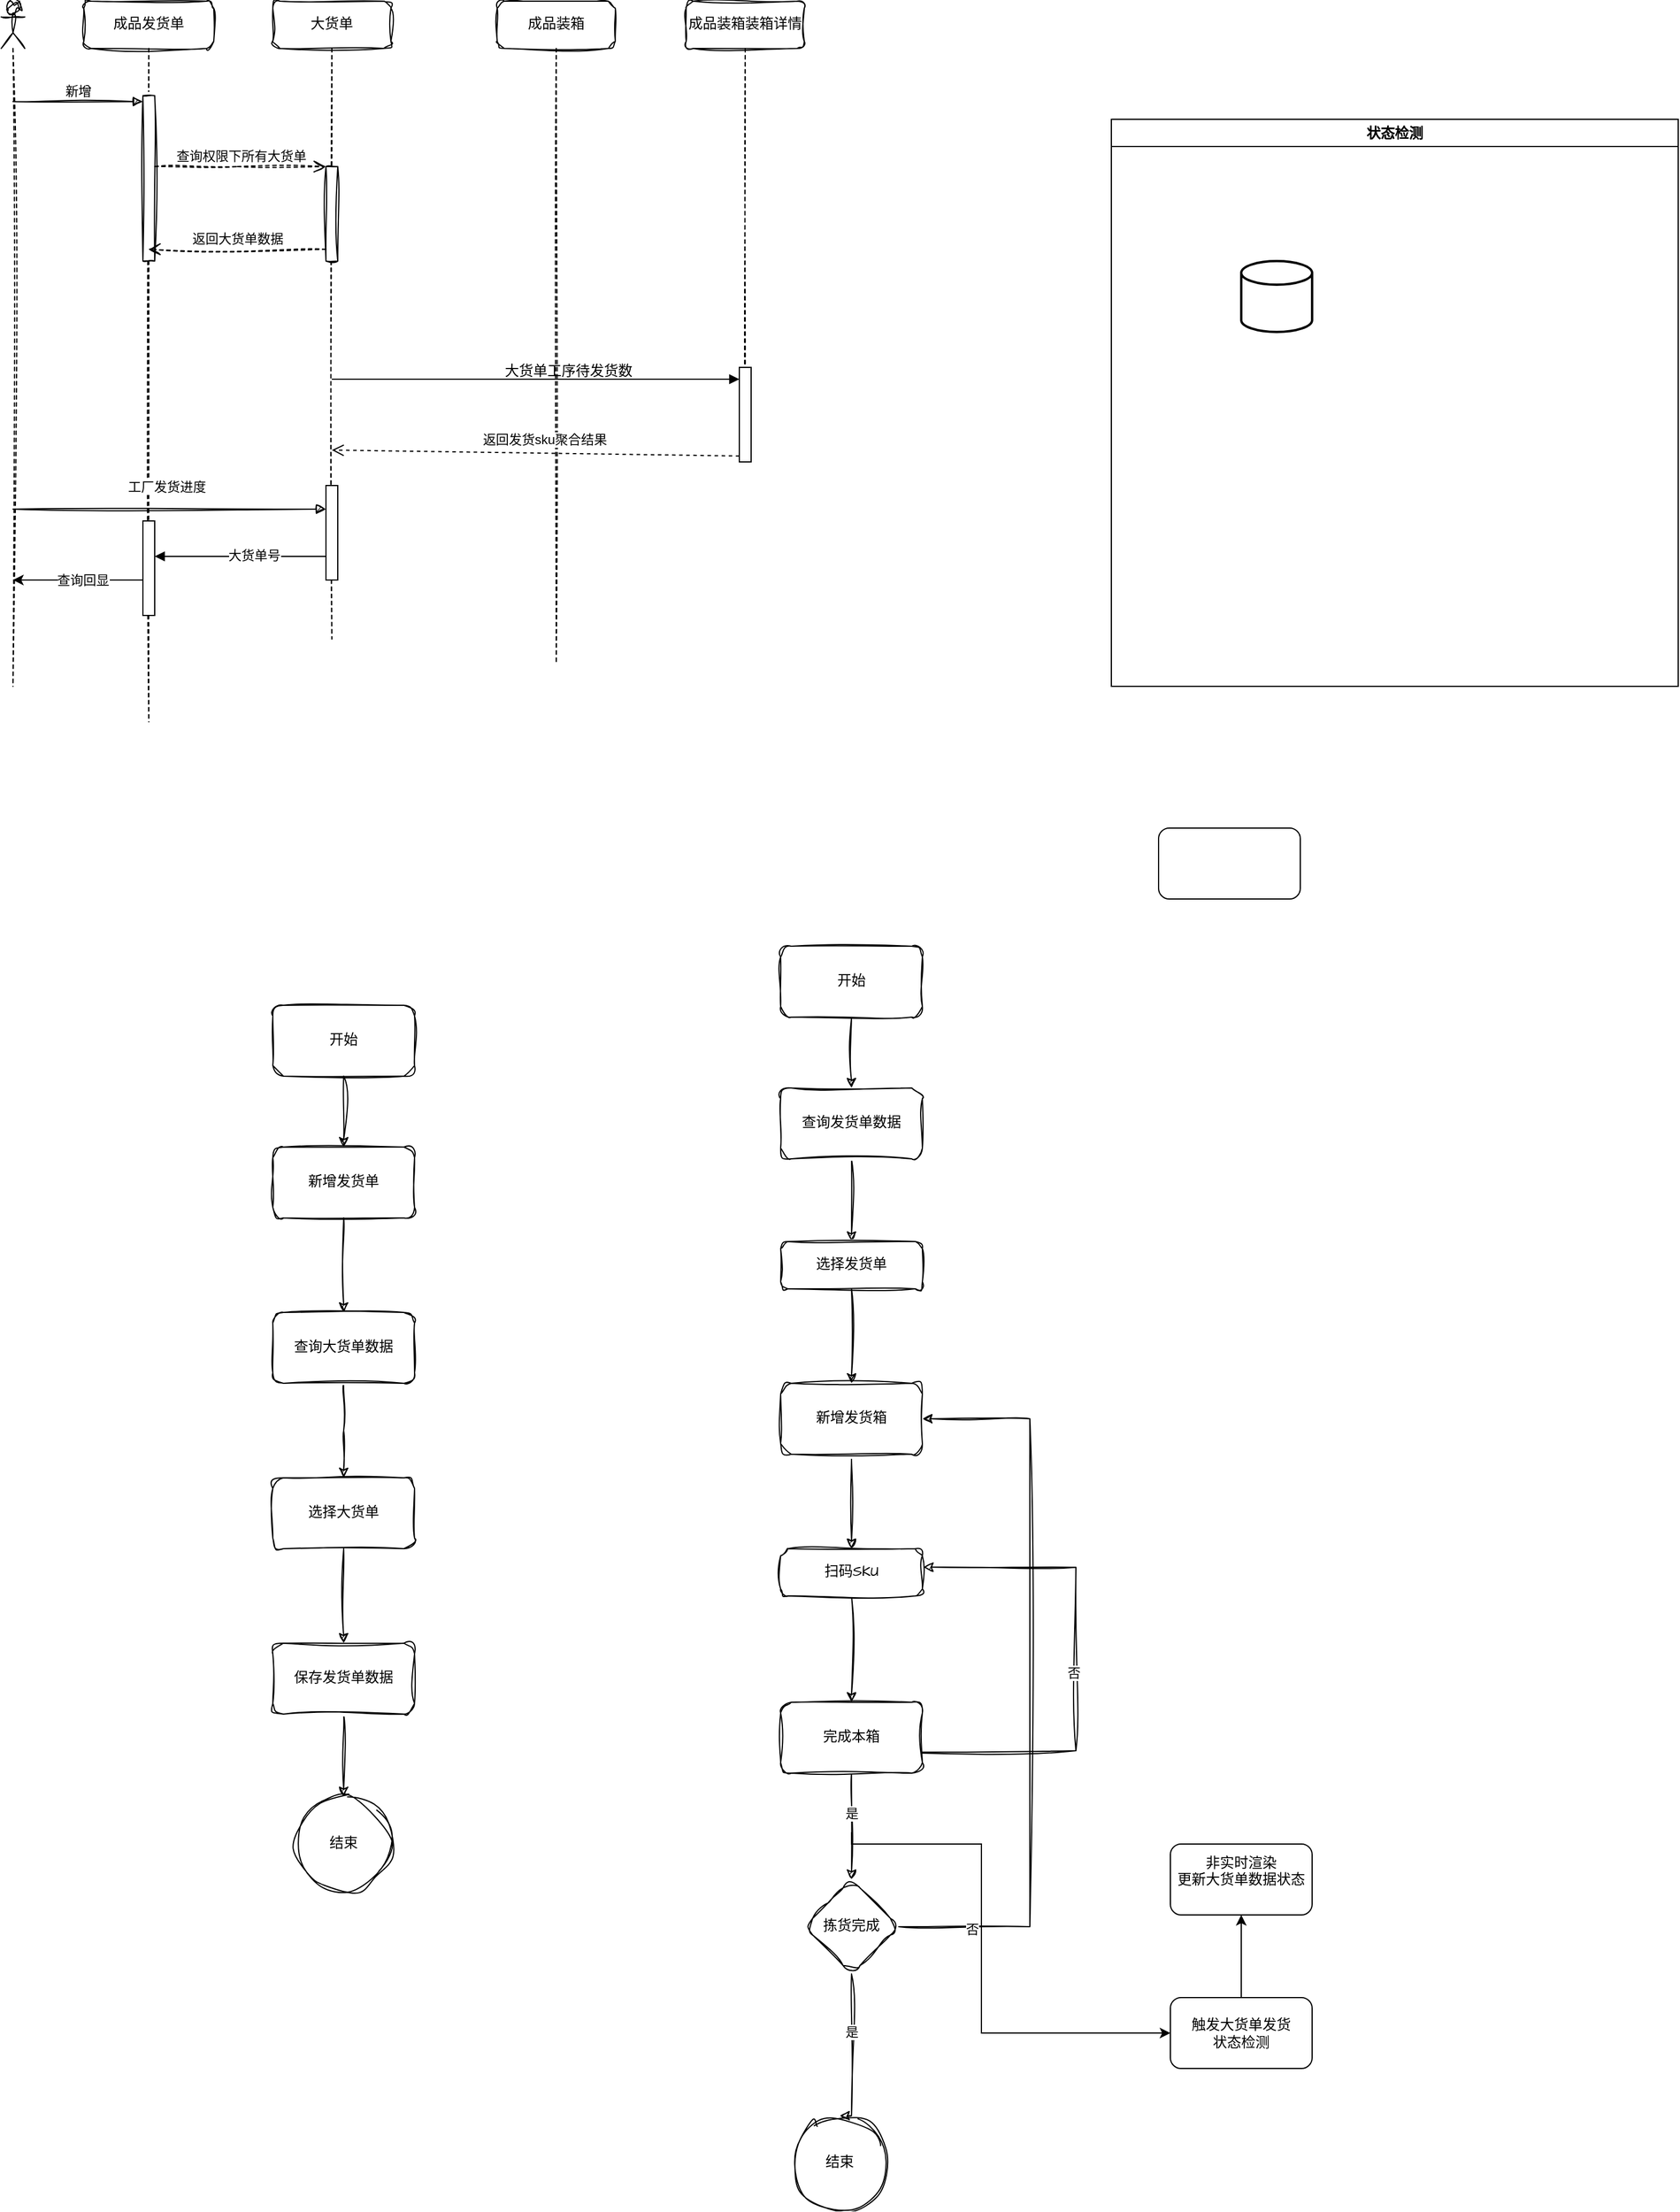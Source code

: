 <mxfile version="24.8.2">
  <diagram id="C5RBs43oDa-KdzZeNtuy" name="Page-1">
    <mxGraphModel dx="1728" dy="954" grid="1" gridSize="10" guides="1" tooltips="1" connect="1" arrows="1" fold="1" page="1" pageScale="1" pageWidth="3300" pageHeight="2339" math="0" shadow="0">
      <root>
        <mxCell id="WIyWlLk6GJQsqaUBKTNV-0" />
        <mxCell id="WIyWlLk6GJQsqaUBKTNV-1" parent="WIyWlLk6GJQsqaUBKTNV-0" />
        <mxCell id="vahEOyDlg7vWMSgEFZ_l-5" value="大货单" style="shape=umlLifeline;whiteSpace=wrap;html=1;container=1;dropTarget=0;collapsible=0;recursiveResize=0;outlineConnect=0;portConstraint=eastwest;newEdgeStyle={&quot;curved&quot;:0,&quot;rounded&quot;:0};hachureGap=4;fontFamily=Architects Daughter;fontSource=https%3A%2F%2Ffonts.googleapis.com%2Fcss%3Ffamily%3DArchitects%2BDaughter;sketch=1;curveFitting=1;jiggle=2;rounded=1;glass=0;shadow=0;points=[[0,0,0,0,5],[0,1,0,0,-5],[1,0,0,0,5],[1,1,0,0,-5]];perimeter=rectanglePerimeter;targetShapes=umlLifeline;participant=label;" parent="WIyWlLk6GJQsqaUBKTNV-1" vertex="1">
          <mxGeometry x="310" y="60" width="100" height="540" as="geometry" />
        </mxCell>
        <mxCell id="vahEOyDlg7vWMSgEFZ_l-18" value="" style="html=1;points=[[0,0,0,0,5],[0,1,0,0,-5],[1,0,0,0,5],[1,1,0,0,-5]];perimeter=orthogonalPerimeter;outlineConnect=0;targetShapes=umlLifeline;portConstraint=eastwest;newEdgeStyle={&quot;curved&quot;:0,&quot;rounded&quot;:0};sketch=1;hachureGap=4;jiggle=2;curveFitting=1;fontFamily=Architects Daughter;fontSource=https%3A%2F%2Ffonts.googleapis.com%2Fcss%3Ffamily%3DArchitects%2BDaughter;" parent="vahEOyDlg7vWMSgEFZ_l-5" vertex="1">
          <mxGeometry x="45" y="140" width="10" height="80" as="geometry" />
        </mxCell>
        <mxCell id="kQfKqgPmZbzos0Y4P_kQ-22" value="" style="html=1;points=[[0,0,0,0,5],[0,1,0,0,-5],[1,0,0,0,5],[1,1,0,0,-5]];perimeter=orthogonalPerimeter;outlineConnect=0;targetShapes=umlLifeline;portConstraint=eastwest;newEdgeStyle={&quot;curved&quot;:0,&quot;rounded&quot;:0};" vertex="1" parent="vahEOyDlg7vWMSgEFZ_l-5">
          <mxGeometry x="45" y="410" width="10" height="80" as="geometry" />
        </mxCell>
        <mxCell id="vahEOyDlg7vWMSgEFZ_l-6" value="成品发货单" style="shape=umlLifeline;perimeter=lifelinePerimeter;whiteSpace=wrap;html=1;container=1;dropTarget=0;collapsible=0;recursiveResize=0;outlineConnect=0;portConstraint=eastwest;newEdgeStyle={&quot;curved&quot;:0,&quot;rounded&quot;:0};hachureGap=4;fontFamily=Architects Daughter;fontSource=https%3A%2F%2Ffonts.googleapis.com%2Fcss%3Ffamily%3DArchitects%2BDaughter;sketch=1;curveFitting=1;jiggle=2;rounded=1;glass=0;shadow=0;" parent="WIyWlLk6GJQsqaUBKTNV-1" vertex="1">
          <mxGeometry x="150" y="60" width="110" height="610" as="geometry" />
        </mxCell>
        <mxCell id="vahEOyDlg7vWMSgEFZ_l-15" value="" style="html=1;points=[[0,0,0,0,5],[0,1,0,0,-5],[1,0,0,0,5],[1,1,0,0,-5]];perimeter=orthogonalPerimeter;outlineConnect=0;targetShapes=umlLifeline;portConstraint=eastwest;newEdgeStyle={&quot;curved&quot;:0,&quot;rounded&quot;:0};sketch=1;hachureGap=4;jiggle=2;curveFitting=1;fontFamily=Architects Daughter;fontSource=https%3A%2F%2Ffonts.googleapis.com%2Fcss%3Ffamily%3DArchitects%2BDaughter;" parent="vahEOyDlg7vWMSgEFZ_l-6" vertex="1">
          <mxGeometry x="50" y="80" width="10" height="140" as="geometry" />
        </mxCell>
        <mxCell id="kQfKqgPmZbzos0Y4P_kQ-19" value="" style="html=1;points=[[0,0,0,0,5],[0,1,0,0,-5],[1,0,0,0,5],[1,1,0,0,-5]];perimeter=orthogonalPerimeter;outlineConnect=0;targetShapes=umlLifeline;portConstraint=eastwest;newEdgeStyle={&quot;curved&quot;:0,&quot;rounded&quot;:0};" vertex="1" parent="vahEOyDlg7vWMSgEFZ_l-6">
          <mxGeometry x="50" y="440" width="10" height="80" as="geometry" />
        </mxCell>
        <mxCell id="kQfKqgPmZbzos0Y4P_kQ-26" value="" style="endArrow=classic;html=1;rounded=0;" edge="1" parent="vahEOyDlg7vWMSgEFZ_l-6" target="vahEOyDlg7vWMSgEFZ_l-10">
          <mxGeometry width="50" height="50" relative="1" as="geometry">
            <mxPoint x="50" y="490" as="sourcePoint" />
            <mxPoint x="-60" y="390" as="targetPoint" />
            <Array as="points">
              <mxPoint x="40" y="490" />
              <mxPoint x="20" y="490" />
              <mxPoint x="-30" y="490" />
            </Array>
          </mxGeometry>
        </mxCell>
        <mxCell id="kQfKqgPmZbzos0Y4P_kQ-28" value="查询回显" style="edgeLabel;html=1;align=center;verticalAlign=middle;resizable=0;points=[];" vertex="1" connectable="0" parent="kQfKqgPmZbzos0Y4P_kQ-26">
          <mxGeometry x="-0.07" relative="1" as="geometry">
            <mxPoint as="offset" />
          </mxGeometry>
        </mxCell>
        <mxCell id="vahEOyDlg7vWMSgEFZ_l-7" value="成品装箱" style="shape=umlLifeline;perimeter=lifelinePerimeter;whiteSpace=wrap;html=1;container=1;dropTarget=0;collapsible=0;recursiveResize=0;outlineConnect=0;portConstraint=eastwest;newEdgeStyle={&quot;curved&quot;:0,&quot;rounded&quot;:0};hachureGap=4;fontFamily=Architects Daughter;fontSource=https%3A%2F%2Ffonts.googleapis.com%2Fcss%3Ffamily%3DArchitects%2BDaughter;sketch=1;curveFitting=1;jiggle=2;rounded=1;glass=0;shadow=0;" parent="WIyWlLk6GJQsqaUBKTNV-1" vertex="1">
          <mxGeometry x="500" y="60" width="100" height="560" as="geometry" />
        </mxCell>
        <mxCell id="vahEOyDlg7vWMSgEFZ_l-8" value="成品装箱装箱详情" style="shape=umlLifeline;perimeter=lifelinePerimeter;whiteSpace=wrap;html=1;container=1;dropTarget=0;collapsible=0;recursiveResize=0;outlineConnect=0;portConstraint=eastwest;newEdgeStyle={&quot;curved&quot;:0,&quot;rounded&quot;:0};hachureGap=4;fontFamily=Architects Daughter;fontSource=https%3A%2F%2Ffonts.googleapis.com%2Fcss%3Ffamily%3DArchitects%2BDaughter;sketch=1;curveFitting=1;jiggle=2;rounded=1;glass=0;shadow=0;" parent="WIyWlLk6GJQsqaUBKTNV-1" vertex="1">
          <mxGeometry x="660" y="60" width="100" height="390" as="geometry" />
        </mxCell>
        <mxCell id="kQfKqgPmZbzos0Y4P_kQ-14" value="" style="html=1;points=[[0,0,0,0,5],[0,1,0,0,-5],[1,0,0,0,5],[1,1,0,0,-5]];perimeter=orthogonalPerimeter;outlineConnect=0;targetShapes=umlLifeline;portConstraint=eastwest;newEdgeStyle={&quot;curved&quot;:0,&quot;rounded&quot;:0};" vertex="1" parent="vahEOyDlg7vWMSgEFZ_l-8">
          <mxGeometry x="45" y="310" width="10" height="80" as="geometry" />
        </mxCell>
        <mxCell id="kQfKqgPmZbzos0Y4P_kQ-16" value="返回发货sku聚合结果" style="html=1;verticalAlign=bottom;endArrow=open;dashed=1;endSize=8;curved=0;rounded=0;exitX=0;exitY=1;exitDx=0;exitDy=-5;" edge="1" source="kQfKqgPmZbzos0Y4P_kQ-14" parent="vahEOyDlg7vWMSgEFZ_l-8">
          <mxGeometry x="-0.043" y="-3" relative="1" as="geometry">
            <mxPoint x="-300" y="380" as="targetPoint" />
            <mxPoint as="offset" />
          </mxGeometry>
        </mxCell>
        <mxCell id="vahEOyDlg7vWMSgEFZ_l-10" value="" style="shape=umlLifeline;perimeter=lifelinePerimeter;whiteSpace=wrap;html=1;container=1;dropTarget=0;collapsible=0;recursiveResize=0;outlineConnect=0;portConstraint=eastwest;newEdgeStyle={&quot;curved&quot;:0,&quot;rounded&quot;:0};participant=umlActor;sketch=1;hachureGap=4;jiggle=2;curveFitting=1;fontFamily=Architects Daughter;fontSource=https%3A%2F%2Ffonts.googleapis.com%2Fcss%3Ffamily%3DArchitects%2BDaughter;" parent="WIyWlLk6GJQsqaUBKTNV-1" vertex="1">
          <mxGeometry x="80" y="60" width="20" height="580" as="geometry" />
        </mxCell>
        <mxCell id="vahEOyDlg7vWMSgEFZ_l-17" value="查询权限下所有大货单" style="html=1;verticalAlign=bottom;endArrow=open;dashed=1;endSize=8;curved=0;rounded=0;sketch=1;hachureGap=4;jiggle=2;curveFitting=1;fontFamily=Architects Daughter;fontSource=https%3A%2F%2Ffonts.googleapis.com%2Fcss%3Ffamily%3DArchitects%2BDaughter;" parent="WIyWlLk6GJQsqaUBKTNV-1" source="vahEOyDlg7vWMSgEFZ_l-15" target="vahEOyDlg7vWMSgEFZ_l-18" edge="1">
          <mxGeometry x="0.006" relative="1" as="geometry">
            <mxPoint x="320" y="225" as="targetPoint" />
            <Array as="points">
              <mxPoint x="280" y="200" />
            </Array>
            <mxPoint as="offset" />
          </mxGeometry>
        </mxCell>
        <mxCell id="vahEOyDlg7vWMSgEFZ_l-24" value="返回大货单数据" style="html=1;verticalAlign=bottom;endArrow=open;dashed=1;endSize=8;curved=0;rounded=0;sketch=1;hachureGap=4;jiggle=2;curveFitting=1;fontFamily=Architects Daughter;fontSource=https%3A%2F%2Ffonts.googleapis.com%2Fcss%3Ffamily%3DArchitects%2BDaughter;" parent="WIyWlLk6GJQsqaUBKTNV-1" edge="1">
          <mxGeometry relative="1" as="geometry">
            <mxPoint x="355" y="270" as="sourcePoint" />
            <mxPoint x="204.5" y="270" as="targetPoint" />
            <mxPoint as="offset" />
          </mxGeometry>
        </mxCell>
        <mxCell id="vahEOyDlg7vWMSgEFZ_l-39" value="" style="edgeStyle=orthogonalEdgeStyle;rounded=0;sketch=1;hachureGap=4;jiggle=2;curveFitting=1;orthogonalLoop=1;jettySize=auto;html=1;fontFamily=Architects Daughter;fontSource=https%3A%2F%2Ffonts.googleapis.com%2Fcss%3Ffamily%3DArchitects%2BDaughter;" parent="WIyWlLk6GJQsqaUBKTNV-1" source="vahEOyDlg7vWMSgEFZ_l-35" target="vahEOyDlg7vWMSgEFZ_l-38" edge="1">
          <mxGeometry relative="1" as="geometry" />
        </mxCell>
        <mxCell id="vahEOyDlg7vWMSgEFZ_l-35" value="查询发货单数据" style="whiteSpace=wrap;html=1;fontFamily=Architects Daughter;rounded=1;sketch=1;hachureGap=4;jiggle=2;curveFitting=1;fontSource=https%3A%2F%2Ffonts.googleapis.com%2Fcss%3Ffamily%3DArchitects%2BDaughter;" parent="WIyWlLk6GJQsqaUBKTNV-1" vertex="1">
          <mxGeometry x="740" y="980" width="120" height="60" as="geometry" />
        </mxCell>
        <mxCell id="vahEOyDlg7vWMSgEFZ_l-77" value="" style="edgeStyle=orthogonalEdgeStyle;rounded=0;sketch=1;hachureGap=4;jiggle=2;curveFitting=1;orthogonalLoop=1;jettySize=auto;html=1;fontFamily=Architects Daughter;fontSource=https%3A%2F%2Ffonts.googleapis.com%2Fcss%3Ffamily%3DArchitects%2BDaughter;" parent="WIyWlLk6GJQsqaUBKTNV-1" source="vahEOyDlg7vWMSgEFZ_l-38" target="vahEOyDlg7vWMSgEFZ_l-45" edge="1">
          <mxGeometry relative="1" as="geometry" />
        </mxCell>
        <mxCell id="vahEOyDlg7vWMSgEFZ_l-38" value="选择发货单" style="whiteSpace=wrap;html=1;fontFamily=Architects Daughter;rounded=1;sketch=1;hachureGap=4;jiggle=2;curveFitting=1;fontSource=https%3A%2F%2Ffonts.googleapis.com%2Fcss%3Ffamily%3DArchitects%2BDaughter;" parent="WIyWlLk6GJQsqaUBKTNV-1" vertex="1">
          <mxGeometry x="740" y="1110" width="120" height="40" as="geometry" />
        </mxCell>
        <mxCell id="vahEOyDlg7vWMSgEFZ_l-43" style="edgeStyle=orthogonalEdgeStyle;rounded=0;sketch=1;hachureGap=4;jiggle=2;curveFitting=1;orthogonalLoop=1;jettySize=auto;html=1;entryX=0.5;entryY=0;entryDx=0;entryDy=0;fontFamily=Architects Daughter;fontSource=https%3A%2F%2Ffonts.googleapis.com%2Fcss%3Ffamily%3DArchitects%2BDaughter;" parent="WIyWlLk6GJQsqaUBKTNV-1" source="vahEOyDlg7vWMSgEFZ_l-42" target="vahEOyDlg7vWMSgEFZ_l-35" edge="1">
          <mxGeometry relative="1" as="geometry" />
        </mxCell>
        <mxCell id="vahEOyDlg7vWMSgEFZ_l-42" value="开始" style="rounded=1;whiteSpace=wrap;html=1;sketch=1;hachureGap=4;jiggle=2;curveFitting=1;fontFamily=Architects Daughter;fontSource=https%3A%2F%2Ffonts.googleapis.com%2Fcss%3Ffamily%3DArchitects%2BDaughter;" parent="WIyWlLk6GJQsqaUBKTNV-1" vertex="1">
          <mxGeometry x="740" y="860" width="120" height="60" as="geometry" />
        </mxCell>
        <mxCell id="vahEOyDlg7vWMSgEFZ_l-67" value="" style="edgeStyle=orthogonalEdgeStyle;rounded=0;sketch=1;hachureGap=4;jiggle=2;curveFitting=1;orthogonalLoop=1;jettySize=auto;html=1;fontFamily=Architects Daughter;fontSource=https%3A%2F%2Ffonts.googleapis.com%2Fcss%3Ffamily%3DArchitects%2BDaughter;" parent="WIyWlLk6GJQsqaUBKTNV-1" source="vahEOyDlg7vWMSgEFZ_l-40" target="vahEOyDlg7vWMSgEFZ_l-66" edge="1">
          <mxGeometry relative="1" as="geometry" />
        </mxCell>
        <mxCell id="vahEOyDlg7vWMSgEFZ_l-78" style="edgeStyle=orthogonalEdgeStyle;rounded=0;sketch=1;hachureGap=4;jiggle=2;curveFitting=1;orthogonalLoop=1;jettySize=auto;html=1;exitX=0.5;exitY=1;exitDx=0;exitDy=0;entryX=0.5;entryY=0;entryDx=0;entryDy=0;fontFamily=Architects Daughter;fontSource=https%3A%2F%2Ffonts.googleapis.com%2Fcss%3Ffamily%3DArchitects%2BDaughter;" parent="WIyWlLk6GJQsqaUBKTNV-1" source="vahEOyDlg7vWMSgEFZ_l-45" target="vahEOyDlg7vWMSgEFZ_l-40" edge="1">
          <mxGeometry relative="1" as="geometry" />
        </mxCell>
        <mxCell id="vahEOyDlg7vWMSgEFZ_l-45" value="新增发货箱" style="rounded=1;whiteSpace=wrap;html=1;sketch=1;hachureGap=4;jiggle=2;curveFitting=1;fontFamily=Architects Daughter;fontSource=https%3A%2F%2Ffonts.googleapis.com%2Fcss%3Ffamily%3DArchitects%2BDaughter;" parent="WIyWlLk6GJQsqaUBKTNV-1" vertex="1">
          <mxGeometry x="740" y="1230" width="120" height="60" as="geometry" />
        </mxCell>
        <mxCell id="vahEOyDlg7vWMSgEFZ_l-61" value="结束" style="ellipse;whiteSpace=wrap;html=1;aspect=fixed;sketch=1;hachureGap=4;jiggle=2;curveFitting=1;fontFamily=Architects Daughter;fontSource=https%3A%2F%2Ffonts.googleapis.com%2Fcss%3Ffamily%3DArchitects%2BDaughter;" parent="WIyWlLk6GJQsqaUBKTNV-1" vertex="1">
          <mxGeometry x="750" y="1850" width="80" height="80" as="geometry" />
        </mxCell>
        <mxCell id="vahEOyDlg7vWMSgEFZ_l-69" value="" style="edgeStyle=orthogonalEdgeStyle;rounded=0;sketch=1;hachureGap=4;jiggle=2;curveFitting=1;orthogonalLoop=1;jettySize=auto;html=1;fontFamily=Architects Daughter;fontSource=https%3A%2F%2Ffonts.googleapis.com%2Fcss%3Ffamily%3DArchitects%2BDaughter;" parent="WIyWlLk6GJQsqaUBKTNV-1" source="vahEOyDlg7vWMSgEFZ_l-66" target="vahEOyDlg7vWMSgEFZ_l-68" edge="1">
          <mxGeometry relative="1" as="geometry" />
        </mxCell>
        <mxCell id="vahEOyDlg7vWMSgEFZ_l-74" value="是" style="edgeLabel;html=1;align=center;verticalAlign=middle;resizable=0;points=[];sketch=1;hachureGap=4;jiggle=2;curveFitting=1;fontFamily=Architects Daughter;fontSource=https%3A%2F%2Ffonts.googleapis.com%2Fcss%3Ffamily%3DArchitects%2BDaughter;" parent="vahEOyDlg7vWMSgEFZ_l-69" vertex="1" connectable="0">
          <mxGeometry x="-0.257" relative="1" as="geometry">
            <mxPoint as="offset" />
          </mxGeometry>
        </mxCell>
        <mxCell id="vahEOyDlg7vWMSgEFZ_l-75" style="edgeStyle=orthogonalEdgeStyle;rounded=0;sketch=1;hachureGap=4;jiggle=2;curveFitting=1;orthogonalLoop=1;jettySize=auto;html=1;exitX=1;exitY=0.5;exitDx=0;exitDy=0;fontFamily=Architects Daughter;fontSource=https%3A%2F%2Ffonts.googleapis.com%2Fcss%3Ffamily%3DArchitects%2BDaughter;entryX=1.008;entryY=0.392;entryDx=0;entryDy=0;entryPerimeter=0;" parent="WIyWlLk6GJQsqaUBKTNV-1" target="vahEOyDlg7vWMSgEFZ_l-40" edge="1">
          <mxGeometry relative="1" as="geometry">
            <mxPoint x="980" y="1350" as="targetPoint" />
            <mxPoint x="790" y="1540" as="sourcePoint" />
            <Array as="points">
              <mxPoint x="990" y="1541" />
              <mxPoint x="990" y="1386" />
            </Array>
          </mxGeometry>
        </mxCell>
        <mxCell id="vahEOyDlg7vWMSgEFZ_l-83" value="否" style="edgeLabel;html=1;align=center;verticalAlign=middle;resizable=0;points=[];sketch=1;hachureGap=4;jiggle=2;curveFitting=1;fontFamily=Architects Daughter;fontSource=https%3A%2F%2Ffonts.googleapis.com%2Fcss%3Ffamily%3DArchitects%2BDaughter;" parent="vahEOyDlg7vWMSgEFZ_l-75" vertex="1" connectable="0">
          <mxGeometry x="0.102" y="2" relative="1" as="geometry">
            <mxPoint as="offset" />
          </mxGeometry>
        </mxCell>
        <mxCell id="vahEOyDlg7vWMSgEFZ_l-66" value="完成本箱" style="whiteSpace=wrap;html=1;fontFamily=Architects Daughter;rounded=1;sketch=1;hachureGap=4;jiggle=2;curveFitting=1;fontSource=https%3A%2F%2Ffonts.googleapis.com%2Fcss%3Ffamily%3DArchitects%2BDaughter;" parent="WIyWlLk6GJQsqaUBKTNV-1" vertex="1">
          <mxGeometry x="740" y="1500" width="120" height="60" as="geometry" />
        </mxCell>
        <mxCell id="vahEOyDlg7vWMSgEFZ_l-70" style="edgeStyle=orthogonalEdgeStyle;rounded=0;sketch=1;hachureGap=4;jiggle=2;curveFitting=1;orthogonalLoop=1;jettySize=auto;html=1;exitX=1;exitY=0.5;exitDx=0;exitDy=0;fontFamily=Architects Daughter;fontSource=https%3A%2F%2Ffonts.googleapis.com%2Fcss%3Ffamily%3DArchitects%2BDaughter;entryX=1;entryY=0.5;entryDx=0;entryDy=0;" parent="WIyWlLk6GJQsqaUBKTNV-1" target="vahEOyDlg7vWMSgEFZ_l-45" edge="1" source="vahEOyDlg7vWMSgEFZ_l-68">
          <mxGeometry relative="1" as="geometry">
            <mxPoint x="880" y="1260" as="targetPoint" />
            <mxPoint x="850" y="1670" as="sourcePoint" />
            <Array as="points">
              <mxPoint x="951" y="1690" />
              <mxPoint x="951" y="1260" />
            </Array>
          </mxGeometry>
        </mxCell>
        <mxCell id="vahEOyDlg7vWMSgEFZ_l-72" value="否" style="edgeLabel;html=1;align=center;verticalAlign=middle;resizable=0;points=[];sketch=1;hachureGap=4;jiggle=2;curveFitting=1;fontFamily=Architects Daughter;fontSource=https%3A%2F%2Ffonts.googleapis.com%2Fcss%3Ffamily%3DArchitects%2BDaughter;" parent="vahEOyDlg7vWMSgEFZ_l-70" vertex="1" connectable="0">
          <mxGeometry x="-0.806" y="-2" relative="1" as="geometry">
            <mxPoint as="offset" />
          </mxGeometry>
        </mxCell>
        <mxCell id="vahEOyDlg7vWMSgEFZ_l-73" style="edgeStyle=orthogonalEdgeStyle;rounded=0;sketch=1;hachureGap=4;jiggle=2;curveFitting=1;orthogonalLoop=1;jettySize=auto;html=1;exitX=0.5;exitY=1;exitDx=0;exitDy=0;entryX=0.5;entryY=0;entryDx=0;entryDy=0;fontFamily=Architects Daughter;fontSource=https%3A%2F%2Ffonts.googleapis.com%2Fcss%3Ffamily%3DArchitects%2BDaughter;" parent="WIyWlLk6GJQsqaUBKTNV-1" source="vahEOyDlg7vWMSgEFZ_l-68" target="vahEOyDlg7vWMSgEFZ_l-61" edge="1">
          <mxGeometry relative="1" as="geometry">
            <Array as="points">
              <mxPoint x="800" y="1850" />
            </Array>
          </mxGeometry>
        </mxCell>
        <mxCell id="kQfKqgPmZbzos0Y4P_kQ-33" value="是" style="edgeLabel;html=1;align=center;verticalAlign=middle;resizable=0;points=[];" vertex="1" connectable="0" parent="vahEOyDlg7vWMSgEFZ_l-73">
          <mxGeometry x="-0.069" y="2" relative="1" as="geometry">
            <mxPoint x="-2" y="-12" as="offset" />
          </mxGeometry>
        </mxCell>
        <mxCell id="kQfKqgPmZbzos0Y4P_kQ-36" style="edgeStyle=orthogonalEdgeStyle;rounded=0;orthogonalLoop=1;jettySize=auto;html=1;exitX=1;exitY=1;exitDx=0;exitDy=0;" edge="1" parent="WIyWlLk6GJQsqaUBKTNV-1" target="kQfKqgPmZbzos0Y4P_kQ-34">
          <mxGeometry relative="1" as="geometry">
            <mxPoint x="800" y="1610" as="sourcePoint" />
            <mxPoint x="890" y="1630" as="targetPoint" />
            <Array as="points">
              <mxPoint x="800" y="1620" />
              <mxPoint x="910" y="1620" />
            </Array>
          </mxGeometry>
        </mxCell>
        <mxCell id="vahEOyDlg7vWMSgEFZ_l-68" value="拣货完成" style="rhombus;whiteSpace=wrap;html=1;fontFamily=Architects Daughter;rounded=1;sketch=1;hachureGap=4;jiggle=2;curveFitting=1;fontSource=https%3A%2F%2Ffonts.googleapis.com%2Fcss%3Ffamily%3DArchitects%2BDaughter;" parent="WIyWlLk6GJQsqaUBKTNV-1" vertex="1">
          <mxGeometry x="760" y="1650" width="80" height="80" as="geometry" />
        </mxCell>
        <mxCell id="vahEOyDlg7vWMSgEFZ_l-40" value="扫码SKU" style="whiteSpace=wrap;html=1;fontFamily=Architects Daughter;rounded=1;sketch=1;hachureGap=4;jiggle=2;curveFitting=1;fontSource=https%3A%2F%2Ffonts.googleapis.com%2Fcss%3Ffamily%3DArchitects%2BDaughter;" parent="WIyWlLk6GJQsqaUBKTNV-1" vertex="1">
          <mxGeometry x="740" y="1370" width="120" height="40" as="geometry" />
        </mxCell>
        <mxCell id="vahEOyDlg7vWMSgEFZ_l-88" value="" style="group" parent="WIyWlLk6GJQsqaUBKTNV-1" vertex="1" connectable="0">
          <mxGeometry x="310" y="910" width="120" height="750" as="geometry" />
        </mxCell>
        <mxCell id="vahEOyDlg7vWMSgEFZ_l-28" value="" style="edgeStyle=orthogonalEdgeStyle;rounded=0;sketch=1;hachureGap=4;jiggle=2;curveFitting=1;orthogonalLoop=1;jettySize=auto;html=1;fontFamily=Architects Daughter;fontSource=https%3A%2F%2Ffonts.googleapis.com%2Fcss%3Ffamily%3DArchitects%2BDaughter;" parent="vahEOyDlg7vWMSgEFZ_l-88" source="vahEOyDlg7vWMSgEFZ_l-26" target="vahEOyDlg7vWMSgEFZ_l-27" edge="1">
          <mxGeometry relative="1" as="geometry" />
        </mxCell>
        <mxCell id="vahEOyDlg7vWMSgEFZ_l-26" value="新增发货单" style="rounded=1;whiteSpace=wrap;html=1;sketch=1;hachureGap=4;jiggle=2;curveFitting=1;fontFamily=Architects Daughter;fontSource=https%3A%2F%2Ffonts.googleapis.com%2Fcss%3Ffamily%3DArchitects%2BDaughter;" parent="vahEOyDlg7vWMSgEFZ_l-88" vertex="1">
          <mxGeometry y="120" width="120" height="60" as="geometry" />
        </mxCell>
        <mxCell id="vahEOyDlg7vWMSgEFZ_l-30" value="" style="edgeStyle=orthogonalEdgeStyle;rounded=0;sketch=1;hachureGap=4;jiggle=2;curveFitting=1;orthogonalLoop=1;jettySize=auto;html=1;fontFamily=Architects Daughter;fontSource=https%3A%2F%2Ffonts.googleapis.com%2Fcss%3Ffamily%3DArchitects%2BDaughter;" parent="vahEOyDlg7vWMSgEFZ_l-88" source="vahEOyDlg7vWMSgEFZ_l-27" edge="1">
          <mxGeometry relative="1" as="geometry">
            <mxPoint x="60" y="400" as="targetPoint" />
          </mxGeometry>
        </mxCell>
        <mxCell id="vahEOyDlg7vWMSgEFZ_l-27" value="查询大货单数据" style="whiteSpace=wrap;html=1;fontFamily=Architects Daughter;rounded=1;sketch=1;hachureGap=4;jiggle=2;curveFitting=1;fontSource=https%3A%2F%2Ffonts.googleapis.com%2Fcss%3Ffamily%3DArchitects%2BDaughter;" parent="vahEOyDlg7vWMSgEFZ_l-88" vertex="1">
          <mxGeometry y="260" width="120" height="60" as="geometry" />
        </mxCell>
        <mxCell id="vahEOyDlg7vWMSgEFZ_l-33" value="" style="edgeStyle=orthogonalEdgeStyle;rounded=0;sketch=1;hachureGap=4;jiggle=2;curveFitting=1;orthogonalLoop=1;jettySize=auto;html=1;fontFamily=Architects Daughter;fontSource=https%3A%2F%2Ffonts.googleapis.com%2Fcss%3Ffamily%3DArchitects%2BDaughter;" parent="vahEOyDlg7vWMSgEFZ_l-88" source="vahEOyDlg7vWMSgEFZ_l-31" target="vahEOyDlg7vWMSgEFZ_l-32" edge="1">
          <mxGeometry relative="1" as="geometry" />
        </mxCell>
        <mxCell id="vahEOyDlg7vWMSgEFZ_l-31" value="选择大货单" style="rounded=1;whiteSpace=wrap;html=1;sketch=1;hachureGap=4;jiggle=2;curveFitting=1;fontFamily=Architects Daughter;fontSource=https%3A%2F%2Ffonts.googleapis.com%2Fcss%3Ffamily%3DArchitects%2BDaughter;" parent="vahEOyDlg7vWMSgEFZ_l-88" vertex="1">
          <mxGeometry y="400" width="120" height="60" as="geometry" />
        </mxCell>
        <mxCell id="vahEOyDlg7vWMSgEFZ_l-85" value="" style="edgeStyle=orthogonalEdgeStyle;rounded=0;sketch=1;hachureGap=4;jiggle=2;curveFitting=1;orthogonalLoop=1;jettySize=auto;html=1;fontFamily=Architects Daughter;fontSource=https%3A%2F%2Ffonts.googleapis.com%2Fcss%3Ffamily%3DArchitects%2BDaughter;" parent="vahEOyDlg7vWMSgEFZ_l-88" source="vahEOyDlg7vWMSgEFZ_l-32" target="vahEOyDlg7vWMSgEFZ_l-84" edge="1">
          <mxGeometry relative="1" as="geometry" />
        </mxCell>
        <mxCell id="vahEOyDlg7vWMSgEFZ_l-32" value="保存发货单数据" style="whiteSpace=wrap;html=1;fontFamily=Architects Daughter;rounded=1;sketch=1;hachureGap=4;jiggle=2;curveFitting=1;fontSource=https%3A%2F%2Ffonts.googleapis.com%2Fcss%3Ffamily%3DArchitects%2BDaughter;" parent="vahEOyDlg7vWMSgEFZ_l-88" vertex="1">
          <mxGeometry y="540" width="120" height="60" as="geometry" />
        </mxCell>
        <mxCell id="vahEOyDlg7vWMSgEFZ_l-84" value="结束" style="ellipse;whiteSpace=wrap;html=1;fontFamily=Architects Daughter;rounded=1;sketch=1;hachureGap=4;jiggle=2;curveFitting=1;fontSource=https%3A%2F%2Ffonts.googleapis.com%2Fcss%3Ffamily%3DArchitects%2BDaughter;" parent="vahEOyDlg7vWMSgEFZ_l-88" vertex="1">
          <mxGeometry x="20" y="670" width="80" height="80" as="geometry" />
        </mxCell>
        <mxCell id="vahEOyDlg7vWMSgEFZ_l-87" value="" style="edgeStyle=orthogonalEdgeStyle;rounded=0;sketch=1;hachureGap=4;jiggle=2;curveFitting=1;orthogonalLoop=1;jettySize=auto;html=1;fontFamily=Architects Daughter;fontSource=https%3A%2F%2Ffonts.googleapis.com%2Fcss%3Ffamily%3DArchitects%2BDaughter;" parent="vahEOyDlg7vWMSgEFZ_l-88" source="vahEOyDlg7vWMSgEFZ_l-86" target="vahEOyDlg7vWMSgEFZ_l-26" edge="1">
          <mxGeometry relative="1" as="geometry" />
        </mxCell>
        <mxCell id="vahEOyDlg7vWMSgEFZ_l-86" value="开始" style="rounded=1;whiteSpace=wrap;html=1;sketch=1;hachureGap=4;jiggle=2;curveFitting=1;fontFamily=Architects Daughter;fontSource=https%3A%2F%2Ffonts.googleapis.com%2Fcss%3Ffamily%3DArchitects%2BDaughter;" parent="vahEOyDlg7vWMSgEFZ_l-88" vertex="1">
          <mxGeometry width="120" height="60" as="geometry" />
        </mxCell>
        <mxCell id="kQfKqgPmZbzos0Y4P_kQ-17" value="" style="html=1;verticalAlign=bottom;endArrow=block;curved=0;rounded=0;" edge="1" parent="WIyWlLk6GJQsqaUBKTNV-1" target="kQfKqgPmZbzos0Y4P_kQ-14">
          <mxGeometry x="0.03" y="10" width="80" relative="1" as="geometry">
            <mxPoint x="360" y="380" as="sourcePoint" />
            <mxPoint x="700" y="380" as="targetPoint" />
            <mxPoint as="offset" />
          </mxGeometry>
        </mxCell>
        <mxCell id="kQfKqgPmZbzos0Y4P_kQ-18" value="大货单工序待发货数" style="text;html=1;align=center;verticalAlign=middle;resizable=0;points=[];autosize=1;strokeColor=none;fillColor=none;" vertex="1" parent="WIyWlLk6GJQsqaUBKTNV-1">
          <mxGeometry x="495" y="358" width="130" height="30" as="geometry" />
        </mxCell>
        <mxCell id="kQfKqgPmZbzos0Y4P_kQ-21" value="" style="html=1;verticalAlign=bottom;endArrow=block;curved=0;rounded=0;" edge="1" parent="WIyWlLk6GJQsqaUBKTNV-1" source="kQfKqgPmZbzos0Y4P_kQ-22" target="kQfKqgPmZbzos0Y4P_kQ-19">
          <mxGeometry x="-0.106" y="-20" width="80" relative="1" as="geometry">
            <mxPoint x="359.5" y="510.0" as="sourcePoint" />
            <mxPoint x="210" y="512.06" as="targetPoint" />
            <Array as="points">
              <mxPoint x="350" y="530" />
            </Array>
            <mxPoint as="offset" />
          </mxGeometry>
        </mxCell>
        <mxCell id="kQfKqgPmZbzos0Y4P_kQ-27" value="大货单号" style="edgeLabel;html=1;align=center;verticalAlign=middle;resizable=0;points=[];" vertex="1" connectable="0" parent="kQfKqgPmZbzos0Y4P_kQ-21">
          <mxGeometry x="-0.162" y="-1" relative="1" as="geometry">
            <mxPoint as="offset" />
          </mxGeometry>
        </mxCell>
        <mxCell id="vahEOyDlg7vWMSgEFZ_l-16" value="新增" style="html=1;verticalAlign=bottom;endArrow=block;curved=0;rounded=0;entryX=0;entryY=0;entryDx=0;entryDy=5;sketch=1;hachureGap=4;jiggle=2;curveFitting=1;fontFamily=Architects Daughter;fontSource=https%3A%2F%2Ffonts.googleapis.com%2Fcss%3Ffamily%3DArchitects%2BDaughter;" parent="WIyWlLk6GJQsqaUBKTNV-1" target="vahEOyDlg7vWMSgEFZ_l-15" edge="1" source="vahEOyDlg7vWMSgEFZ_l-10">
          <mxGeometry relative="1" as="geometry">
            <mxPoint x="130" y="145" as="sourcePoint" />
          </mxGeometry>
        </mxCell>
        <mxCell id="kQfKqgPmZbzos0Y4P_kQ-29" value="工厂发货进度" style="html=1;verticalAlign=bottom;endArrow=block;curved=0;rounded=0;sketch=1;hachureGap=4;jiggle=2;curveFitting=1;fontFamily=Architects Daughter;fontSource=https%3A%2F%2Ffonts.googleapis.com%2Fcss%3Ffamily%3DArchitects%2BDaughter;" edge="1" parent="WIyWlLk6GJQsqaUBKTNV-1" target="kQfKqgPmZbzos0Y4P_kQ-22">
          <mxGeometry x="-0.019" y="10" relative="1" as="geometry">
            <mxPoint x="90" y="490" as="sourcePoint" />
            <mxPoint x="200" y="490" as="targetPoint" />
            <mxPoint as="offset" />
          </mxGeometry>
        </mxCell>
        <mxCell id="kQfKqgPmZbzos0Y4P_kQ-30" value="状态检测" style="swimlane;whiteSpace=wrap;html=1;" vertex="1" parent="WIyWlLk6GJQsqaUBKTNV-1">
          <mxGeometry x="1020" y="160" width="480" height="480" as="geometry" />
        </mxCell>
        <mxCell id="kQfKqgPmZbzos0Y4P_kQ-31" value="" style="strokeWidth=2;html=1;shape=mxgraph.flowchart.database;whiteSpace=wrap;" vertex="1" parent="kQfKqgPmZbzos0Y4P_kQ-30">
          <mxGeometry x="110" y="120" width="60" height="60" as="geometry" />
        </mxCell>
        <mxCell id="kQfKqgPmZbzos0Y4P_kQ-32" value="" style="rounded=1;whiteSpace=wrap;html=1;" vertex="1" parent="WIyWlLk6GJQsqaUBKTNV-1">
          <mxGeometry x="1060" y="760" width="120" height="60" as="geometry" />
        </mxCell>
        <mxCell id="kQfKqgPmZbzos0Y4P_kQ-43" value="" style="edgeStyle=orthogonalEdgeStyle;rounded=0;orthogonalLoop=1;jettySize=auto;html=1;" edge="1" parent="WIyWlLk6GJQsqaUBKTNV-1" source="kQfKqgPmZbzos0Y4P_kQ-34" target="kQfKqgPmZbzos0Y4P_kQ-42">
          <mxGeometry relative="1" as="geometry" />
        </mxCell>
        <mxCell id="kQfKqgPmZbzos0Y4P_kQ-34" value="触发大货单发货&lt;div&gt;状态检测&lt;/div&gt;" style="rounded=1;whiteSpace=wrap;html=1;" vertex="1" parent="WIyWlLk6GJQsqaUBKTNV-1">
          <mxGeometry x="1070" y="1750" width="120" height="60" as="geometry" />
        </mxCell>
        <mxCell id="kQfKqgPmZbzos0Y4P_kQ-42" value="非实时渲染&lt;div&gt;更新大货单数据状态&lt;div&gt;&lt;br&gt;&lt;/div&gt;&lt;/div&gt;" style="whiteSpace=wrap;html=1;rounded=1;" vertex="1" parent="WIyWlLk6GJQsqaUBKTNV-1">
          <mxGeometry x="1070" y="1620" width="120" height="60" as="geometry" />
        </mxCell>
      </root>
    </mxGraphModel>
  </diagram>
</mxfile>
